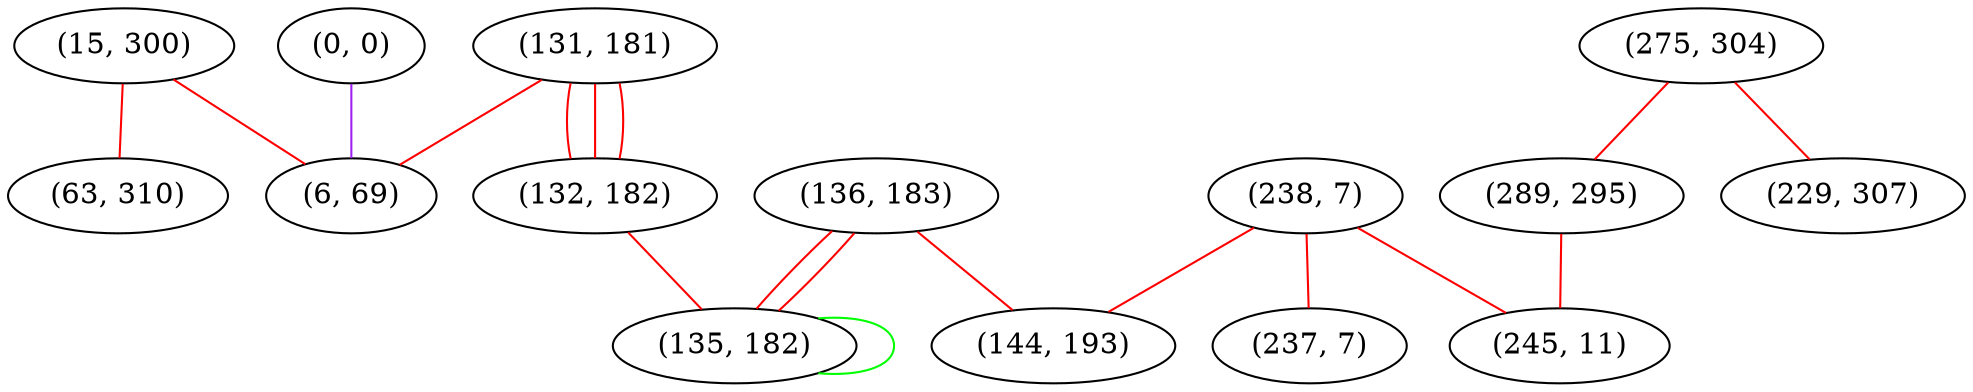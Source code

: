 graph "" {
"(15, 300)";
"(0, 0)";
"(136, 183)";
"(275, 304)";
"(289, 295)";
"(238, 7)";
"(131, 181)";
"(144, 193)";
"(63, 310)";
"(237, 7)";
"(132, 182)";
"(245, 11)";
"(135, 182)";
"(229, 307)";
"(6, 69)";
"(15, 300)" -- "(63, 310)"  [color=red, key=0, weight=1];
"(15, 300)" -- "(6, 69)"  [color=red, key=0, weight=1];
"(0, 0)" -- "(6, 69)"  [color=purple, key=0, weight=4];
"(136, 183)" -- "(144, 193)"  [color=red, key=0, weight=1];
"(136, 183)" -- "(135, 182)"  [color=red, key=0, weight=1];
"(136, 183)" -- "(135, 182)"  [color=red, key=1, weight=1];
"(275, 304)" -- "(229, 307)"  [color=red, key=0, weight=1];
"(275, 304)" -- "(289, 295)"  [color=red, key=0, weight=1];
"(289, 295)" -- "(245, 11)"  [color=red, key=0, weight=1];
"(238, 7)" -- "(144, 193)"  [color=red, key=0, weight=1];
"(238, 7)" -- "(237, 7)"  [color=red, key=0, weight=1];
"(238, 7)" -- "(245, 11)"  [color=red, key=0, weight=1];
"(131, 181)" -- "(132, 182)"  [color=red, key=0, weight=1];
"(131, 181)" -- "(132, 182)"  [color=red, key=1, weight=1];
"(131, 181)" -- "(132, 182)"  [color=red, key=2, weight=1];
"(131, 181)" -- "(6, 69)"  [color=red, key=0, weight=1];
"(132, 182)" -- "(135, 182)"  [color=red, key=0, weight=1];
"(135, 182)" -- "(135, 182)"  [color=green, key=0, weight=2];
}
